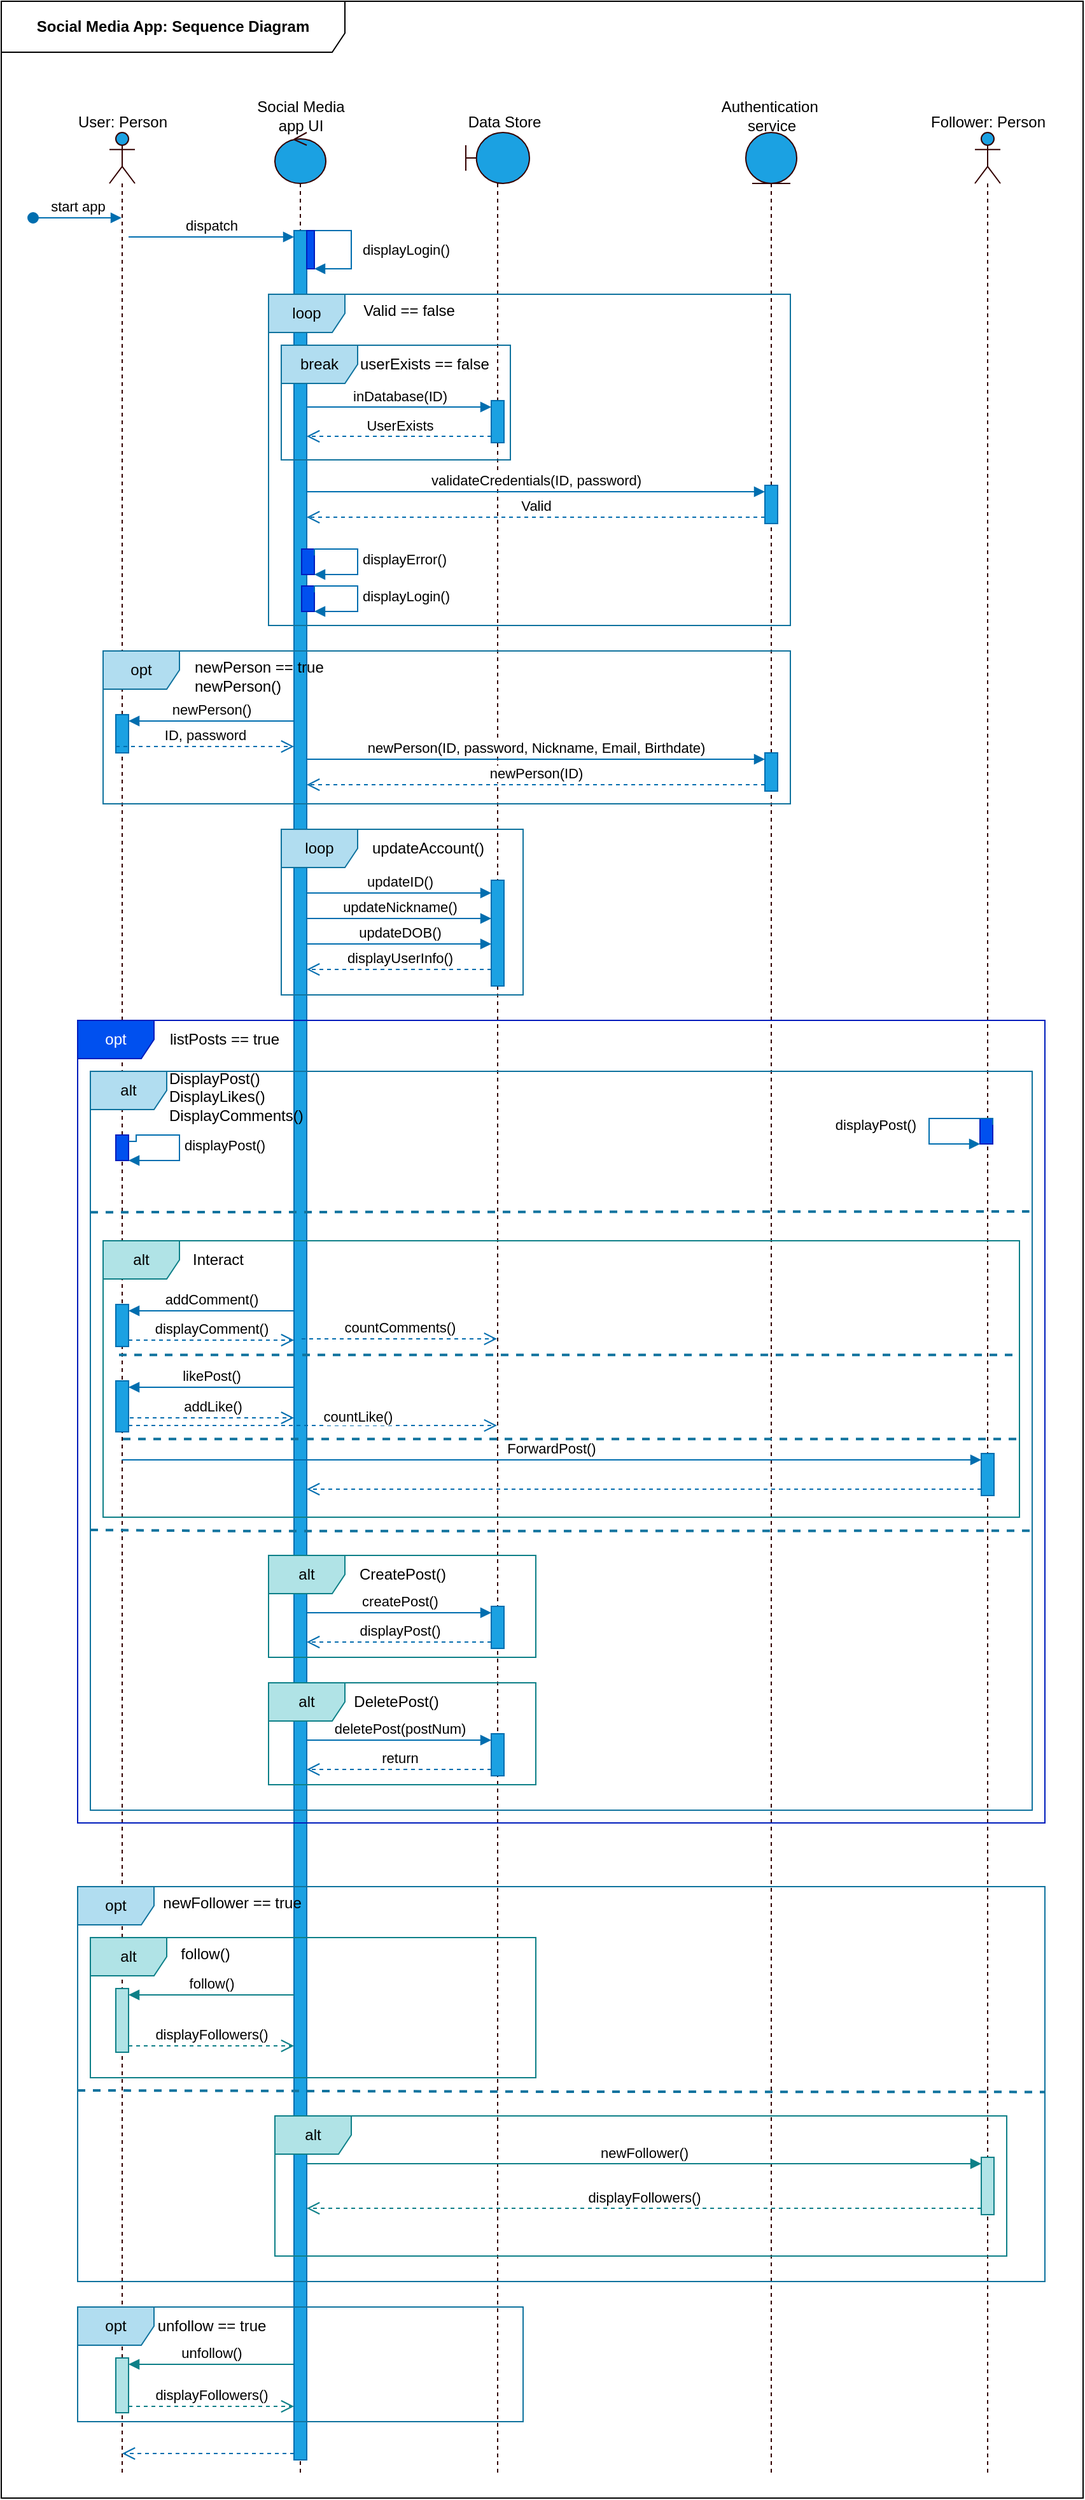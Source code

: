 <mxfile version="22.0.8" type="device">
  <diagram name="Page-1" id="2YBvvXClWsGukQMizWep">
    <mxGraphModel dx="1016" dy="917" grid="1" gridSize="10" guides="1" tooltips="1" connect="1" arrows="1" fold="1" page="1" pageScale="1" pageWidth="850" pageHeight="1100" math="0" shadow="0">
      <root>
        <mxCell id="0" />
        <mxCell id="1" parent="0" />
        <mxCell id="7IyZIbPasojY72DpYX19-1" value="" style="shape=umlLifeline;perimeter=lifelinePerimeter;whiteSpace=wrap;html=1;container=1;dropTarget=0;collapsible=0;recursiveResize=0;outlineConnect=0;portConstraint=eastwest;newEdgeStyle={&quot;curved&quot;:0,&quot;rounded&quot;:0};participant=umlActor;fillColor=#1ba1e2;fontColor=#ffffff;strokeColor=#330000;" vertex="1" parent="1">
          <mxGeometry x="85" y="103" width="20" height="1837" as="geometry" />
        </mxCell>
        <mxCell id="7IyZIbPasojY72DpYX19-71" value="" style="html=1;points=[[0,0,0,0,5],[0,1,0,0,-5],[1,0,0,0,5],[1,1,0,0,-5]];perimeter=orthogonalPerimeter;outlineConnect=0;targetShapes=umlLifeline;portConstraint=eastwest;newEdgeStyle={&quot;curved&quot;:0,&quot;rounded&quot;:0};fillColor=#1ba1e2;fontColor=#ffffff;strokeColor=#006EAF;" vertex="1" parent="7IyZIbPasojY72DpYX19-1">
          <mxGeometry x="5" y="920" width="10" height="33" as="geometry" />
        </mxCell>
        <mxCell id="7IyZIbPasojY72DpYX19-129" value="" style="html=1;points=[[0,0,0,0,5],[0,1,0,0,-5],[1,0,0,0,5],[1,1,0,0,-5]];perimeter=orthogonalPerimeter;outlineConnect=0;targetShapes=umlLifeline;portConstraint=eastwest;newEdgeStyle={&quot;curved&quot;:0,&quot;rounded&quot;:0};fillColor=#b0e3e6;strokeColor=#0e8088;" vertex="1" parent="7IyZIbPasojY72DpYX19-1">
          <mxGeometry x="5" y="1457" width="10" height="50" as="geometry" />
        </mxCell>
        <mxCell id="7IyZIbPasojY72DpYX19-138" value="" style="html=1;points=[[0,0,0,0,5],[0,1,0,0,-5],[1,0,0,0,5],[1,1,0,0,-5]];perimeter=orthogonalPerimeter;outlineConnect=0;targetShapes=umlLifeline;portConstraint=eastwest;newEdgeStyle={&quot;curved&quot;:0,&quot;rounded&quot;:0};fillColor=#b0e3e6;strokeColor=#0e8088;" vertex="1" parent="7IyZIbPasojY72DpYX19-1">
          <mxGeometry x="5" y="1747" width="10" height="43" as="geometry" />
        </mxCell>
        <mxCell id="7IyZIbPasojY72DpYX19-140" value="unfollow()" style="html=1;verticalAlign=bottom;endArrow=block;curved=0;rounded=0;entryX=1;entryY=0;entryDx=0;entryDy=5;fillColor=#b0e3e6;strokeColor=#0e8088;" edge="1" parent="7IyZIbPasojY72DpYX19-1" target="7IyZIbPasojY72DpYX19-138">
          <mxGeometry relative="1" as="geometry">
            <mxPoint x="145" y="1752" as="sourcePoint" />
          </mxGeometry>
        </mxCell>
        <mxCell id="7IyZIbPasojY72DpYX19-2" value="" style="shape=umlLifeline;perimeter=lifelinePerimeter;whiteSpace=wrap;html=1;container=1;dropTarget=0;collapsible=0;recursiveResize=0;outlineConnect=0;portConstraint=eastwest;newEdgeStyle={&quot;curved&quot;:0,&quot;rounded&quot;:0};participant=umlActor;fillColor=#1ba1e2;fontColor=#ffffff;strokeColor=#330000;" vertex="1" parent="1">
          <mxGeometry x="765" y="103" width="20" height="1837" as="geometry" />
        </mxCell>
        <mxCell id="7IyZIbPasojY72DpYX19-105" value="" style="html=1;points=[[0,0,0,0,5],[0,1,0,0,-5],[1,0,0,0,5],[1,1,0,0,-5]];perimeter=orthogonalPerimeter;outlineConnect=0;targetShapes=umlLifeline;portConstraint=eastwest;newEdgeStyle={&quot;curved&quot;:0,&quot;rounded&quot;:0};fillColor=#1ba1e2;strokeColor=#006EAF;fontColor=#ffffff;" vertex="1" parent="7IyZIbPasojY72DpYX19-2">
          <mxGeometry x="5" y="1037" width="10" height="33" as="geometry" />
        </mxCell>
        <mxCell id="7IyZIbPasojY72DpYX19-133" value="" style="html=1;points=[[0,0,0,0,5],[0,1,0,0,-5],[1,0,0,0,5],[1,1,0,0,-5]];perimeter=orthogonalPerimeter;outlineConnect=0;targetShapes=umlLifeline;portConstraint=eastwest;newEdgeStyle={&quot;curved&quot;:0,&quot;rounded&quot;:0};fillColor=#b0e3e6;strokeColor=#0e8088;" vertex="1" parent="7IyZIbPasojY72DpYX19-2">
          <mxGeometry x="5" y="1589.5" width="10" height="45" as="geometry" />
        </mxCell>
        <mxCell id="7IyZIbPasojY72DpYX19-3" value="" style="shape=umlLifeline;perimeter=lifelinePerimeter;whiteSpace=wrap;html=1;container=1;dropTarget=0;collapsible=0;recursiveResize=0;outlineConnect=0;portConstraint=eastwest;newEdgeStyle={&quot;curved&quot;:0,&quot;rounded&quot;:0};participant=umlBoundary;fillColor=#1ba1e2;fontColor=#ffffff;strokeColor=#330000;" vertex="1" parent="1">
          <mxGeometry x="365" y="103" width="50" height="1837" as="geometry" />
        </mxCell>
        <mxCell id="7IyZIbPasojY72DpYX19-34" value="" style="html=1;points=[[0,0,0,0,5],[0,1,0,0,-5],[1,0,0,0,5],[1,1,0,0,-5]];perimeter=orthogonalPerimeter;outlineConnect=0;targetShapes=umlLifeline;portConstraint=eastwest;newEdgeStyle={&quot;curved&quot;:0,&quot;rounded&quot;:0};fillColor=#1ba1e2;fontColor=#ffffff;strokeColor=#006EAF;" vertex="1" parent="7IyZIbPasojY72DpYX19-3">
          <mxGeometry x="20" y="210.5" width="10" height="33" as="geometry" />
        </mxCell>
        <mxCell id="7IyZIbPasojY72DpYX19-52" value="" style="html=1;points=[[0,0,0,0,5],[0,1,0,0,-5],[1,0,0,0,5],[1,1,0,0,-5]];perimeter=orthogonalPerimeter;outlineConnect=0;targetShapes=umlLifeline;portConstraint=eastwest;newEdgeStyle={&quot;curved&quot;:0,&quot;rounded&quot;:0};fillColor=#1ba1e2;fontColor=#ffffff;strokeColor=#006EAF;" vertex="1" parent="7IyZIbPasojY72DpYX19-3">
          <mxGeometry x="20" y="587" width="10" height="83" as="geometry" />
        </mxCell>
        <mxCell id="7IyZIbPasojY72DpYX19-59" value="updateDOB()" style="html=1;verticalAlign=bottom;endArrow=block;curved=0;rounded=0;entryX=0;entryY=0;entryDx=0;entryDy=5;fillColor=#1ba1e2;strokeColor=#006EAF;" edge="1" parent="7IyZIbPasojY72DpYX19-3">
          <mxGeometry relative="1" as="geometry">
            <mxPoint x="-125" y="637" as="sourcePoint" />
            <mxPoint x="20" y="637.0" as="targetPoint" />
            <Array as="points">
              <mxPoint x="-45" y="637" />
            </Array>
          </mxGeometry>
        </mxCell>
        <mxCell id="7IyZIbPasojY72DpYX19-114" value="" style="html=1;points=[[0,0,0,0,5],[0,1,0,0,-5],[1,0,0,0,5],[1,1,0,0,-5]];perimeter=orthogonalPerimeter;outlineConnect=0;targetShapes=umlLifeline;portConstraint=eastwest;newEdgeStyle={&quot;curved&quot;:0,&quot;rounded&quot;:0};fillColor=#1ba1e2;fontColor=#ffffff;strokeColor=#006EAF;" vertex="1" parent="7IyZIbPasojY72DpYX19-3">
          <mxGeometry x="20" y="1157" width="10" height="33" as="geometry" />
        </mxCell>
        <mxCell id="7IyZIbPasojY72DpYX19-120" value="" style="html=1;points=[[0,0,0,0,5],[0,1,0,0,-5],[1,0,0,0,5],[1,1,0,0,-5]];perimeter=orthogonalPerimeter;outlineConnect=0;targetShapes=umlLifeline;portConstraint=eastwest;newEdgeStyle={&quot;curved&quot;:0,&quot;rounded&quot;:0};fillColor=#1ba1e2;fontColor=#ffffff;strokeColor=#006EAF;" vertex="1" parent="7IyZIbPasojY72DpYX19-3">
          <mxGeometry x="20" y="1257" width="10" height="33" as="geometry" />
        </mxCell>
        <mxCell id="7IyZIbPasojY72DpYX19-4" value="" style="shape=umlLifeline;perimeter=lifelinePerimeter;whiteSpace=wrap;html=1;container=1;dropTarget=0;collapsible=0;recursiveResize=0;outlineConnect=0;portConstraint=eastwest;newEdgeStyle={&quot;curved&quot;:0,&quot;rounded&quot;:0};participant=umlEntity;fillColor=#1ba1e2;fontColor=#ffffff;strokeColor=#330000;" vertex="1" parent="1">
          <mxGeometry x="585" y="103" width="40" height="1837" as="geometry" />
        </mxCell>
        <mxCell id="7IyZIbPasojY72DpYX19-5" value="" style="shape=umlLifeline;perimeter=lifelinePerimeter;whiteSpace=wrap;html=1;container=1;dropTarget=0;collapsible=0;recursiveResize=0;outlineConnect=0;portConstraint=eastwest;newEdgeStyle={&quot;curved&quot;:0,&quot;rounded&quot;:0};participant=umlControl;fillColor=#1ba1e2;fontColor=#ffffff;strokeColor=#330000;" vertex="1" parent="1">
          <mxGeometry x="215" y="103" width="40" height="1837" as="geometry" />
        </mxCell>
        <mxCell id="7IyZIbPasojY72DpYX19-6" value="User: Person" style="text;html=1;align=center;verticalAlign=middle;resizable=0;points=[];autosize=1;strokeColor=none;fillColor=none;" vertex="1" parent="1">
          <mxGeometry x="50" y="80" width="90" height="30" as="geometry" />
        </mxCell>
        <mxCell id="7IyZIbPasojY72DpYX19-7" value="Follower: Person" style="text;html=1;align=center;verticalAlign=middle;resizable=0;points=[];autosize=1;strokeColor=none;fillColor=none;" vertex="1" parent="1">
          <mxGeometry x="720" y="80" width="110" height="30" as="geometry" />
        </mxCell>
        <mxCell id="7IyZIbPasojY72DpYX19-8" value="Social Media &lt;br&gt;app UI" style="text;html=1;align=center;verticalAlign=middle;resizable=0;points=[];autosize=1;strokeColor=none;fillColor=none;" vertex="1" parent="1">
          <mxGeometry x="190" y="70" width="90" height="40" as="geometry" />
        </mxCell>
        <mxCell id="7IyZIbPasojY72DpYX19-14" value="" style="html=1;points=[[0,0,0,0,5],[0,1,0,0,-5],[1,0,0,0,5],[1,1,0,0,-5]];perimeter=orthogonalPerimeter;outlineConnect=0;targetShapes=umlLifeline;portConstraint=eastwest;newEdgeStyle={&quot;curved&quot;:0,&quot;rounded&quot;:0};fillColor=#1ba1e2;fontColor=#ffffff;strokeColor=#006EAF;" vertex="1" parent="1">
          <mxGeometry x="230" y="180" width="10" height="1750" as="geometry" />
        </mxCell>
        <mxCell id="7IyZIbPasojY72DpYX19-9" value="Data Store" style="text;html=1;align=center;verticalAlign=middle;resizable=0;points=[];autosize=1;strokeColor=none;fillColor=none;" vertex="1" parent="1">
          <mxGeometry x="355" y="80" width="80" height="30" as="geometry" />
        </mxCell>
        <mxCell id="7IyZIbPasojY72DpYX19-10" value="Authentication&amp;nbsp;&lt;br&gt;service" style="text;html=1;align=center;verticalAlign=middle;resizable=0;points=[];autosize=1;strokeColor=none;fillColor=none;" vertex="1" parent="1">
          <mxGeometry x="555" y="70" width="100" height="40" as="geometry" />
        </mxCell>
        <mxCell id="7IyZIbPasojY72DpYX19-11" value="&lt;b&gt;Social Media App: Sequence Diagram&lt;/b&gt;" style="shape=umlFrame;whiteSpace=wrap;html=1;pointerEvents=0;width=270;height=40;" vertex="1" parent="1">
          <mxGeometry width="850" height="1960" as="geometry" />
        </mxCell>
        <mxCell id="7IyZIbPasojY72DpYX19-12" value="start app" style="html=1;verticalAlign=bottom;startArrow=oval;startFill=1;endArrow=block;startSize=8;curved=0;rounded=0;fillColor=#1ba1e2;strokeColor=#006EAF;" edge="1" parent="1" target="7IyZIbPasojY72DpYX19-1">
          <mxGeometry width="60" relative="1" as="geometry">
            <mxPoint x="25" y="170" as="sourcePoint" />
            <mxPoint x="85" y="170" as="targetPoint" />
          </mxGeometry>
        </mxCell>
        <mxCell id="7IyZIbPasojY72DpYX19-15" value="dispatch" style="html=1;verticalAlign=bottom;startArrow=none;endArrow=block;startSize=8;curved=0;rounded=0;fillColor=#1ba1e2;strokeColor=#006EAF;startFill=0;" edge="1" target="7IyZIbPasojY72DpYX19-14" parent="1">
          <mxGeometry relative="1" as="geometry">
            <mxPoint x="100" y="185" as="sourcePoint" />
          </mxGeometry>
        </mxCell>
        <mxCell id="7IyZIbPasojY72DpYX19-17" value="loop" style="shape=umlFrame;whiteSpace=wrap;html=1;pointerEvents=0;fillColor=#b1ddf0;strokeColor=#10739e;" vertex="1" parent="1">
          <mxGeometry x="210" y="230" width="410" height="260" as="geometry" />
        </mxCell>
        <mxCell id="7IyZIbPasojY72DpYX19-19" value="displayLogin()" style="html=1;align=left;spacingLeft=2;endArrow=block;rounded=0;edgeStyle=orthogonalEdgeStyle;curved=0;rounded=0;startArrow=none;startFill=0;fillColor=#1ba1e2;strokeColor=#006EAF;" edge="1" target="7IyZIbPasojY72DpYX19-18" parent="1" source="7IyZIbPasojY72DpYX19-18">
          <mxGeometry y="5" relative="1" as="geometry">
            <mxPoint x="245" y="140" as="sourcePoint" />
            <Array as="points">
              <mxPoint x="275" y="180" />
              <mxPoint x="275" y="210" />
            </Array>
            <mxPoint as="offset" />
          </mxGeometry>
        </mxCell>
        <mxCell id="7IyZIbPasojY72DpYX19-21" value="Valid == false" style="text;html=1;align=center;verticalAlign=middle;resizable=0;points=[];autosize=1;strokeColor=none;fillColor=none;" vertex="1" parent="1">
          <mxGeometry x="270" y="228" width="100" height="30" as="geometry" />
        </mxCell>
        <mxCell id="7IyZIbPasojY72DpYX19-22" value="opt" style="shape=umlFrame;whiteSpace=wrap;html=1;pointerEvents=0;fillColor=#b1ddf0;strokeColor=#10739e;" vertex="1" parent="1">
          <mxGeometry x="80" y="510" width="540" height="120" as="geometry" />
        </mxCell>
        <mxCell id="7IyZIbPasojY72DpYX19-23" value="newPerson == true&lt;br&gt;newPerson()" style="text;html=1;align=left;verticalAlign=middle;resizable=0;points=[];autosize=1;strokeColor=none;fillColor=none;" vertex="1" parent="1">
          <mxGeometry x="150" y="510" width="120" height="40" as="geometry" />
        </mxCell>
        <mxCell id="7IyZIbPasojY72DpYX19-24" value="" style="html=1;points=[[0,0,0,0,5],[0,1,0,0,-5],[1,0,0,0,5],[1,1,0,0,-5]];perimeter=orthogonalPerimeter;outlineConnect=0;targetShapes=umlLifeline;portConstraint=eastwest;newEdgeStyle={&quot;curved&quot;:0,&quot;rounded&quot;:0};fillColor=#1ba1e2;fontColor=#ffffff;strokeColor=#006EAF;" vertex="1" parent="1">
          <mxGeometry x="90" y="560" width="10" height="30" as="geometry" />
        </mxCell>
        <mxCell id="7IyZIbPasojY72DpYX19-25" value="newPerson()" style="html=1;verticalAlign=bottom;endArrow=block;curved=0;rounded=0;entryX=1;entryY=0;entryDx=0;entryDy=5;entryPerimeter=0;fillColor=#1ba1e2;strokeColor=#006EAF;" edge="1" target="7IyZIbPasojY72DpYX19-24" parent="1" source="7IyZIbPasojY72DpYX19-14">
          <mxGeometry relative="1" as="geometry">
            <mxPoint x="200" y="585" as="sourcePoint" />
          </mxGeometry>
        </mxCell>
        <mxCell id="7IyZIbPasojY72DpYX19-26" value="ID, password" style="html=1;verticalAlign=bottom;endArrow=open;dashed=1;endSize=8;curved=0;rounded=0;exitX=0;exitY=1;exitDx=0;exitDy=-5;fillColor=#1ba1e2;strokeColor=#006EAF;" edge="1" source="7IyZIbPasojY72DpYX19-24" parent="1" target="7IyZIbPasojY72DpYX19-14">
          <mxGeometry relative="1" as="geometry">
            <mxPoint x="200" y="655" as="targetPoint" />
          </mxGeometry>
        </mxCell>
        <mxCell id="7IyZIbPasojY72DpYX19-18" value="" style="html=1;points=[[0,0,0,0,5],[0,1,0,0,-5],[1,0,0,0,5],[1,1,0,0,-5]];perimeter=orthogonalPerimeter;outlineConnect=0;targetShapes=umlLifeline;portConstraint=eastwest;newEdgeStyle={&quot;curved&quot;:0,&quot;rounded&quot;:0};fillColor=#0050ef;fontColor=#ffffff;strokeColor=#001DBC;" vertex="1" parent="1">
          <mxGeometry x="240" y="180" width="6" height="30" as="geometry" />
        </mxCell>
        <mxCell id="7IyZIbPasojY72DpYX19-29" value="" style="html=1;points=[[0,0,0,0,5],[0,1,0,0,-5],[1,0,0,0,5],[1,1,0,0,-5]];perimeter=orthogonalPerimeter;outlineConnect=0;targetShapes=umlLifeline;portConstraint=eastwest;newEdgeStyle={&quot;curved&quot;:0,&quot;rounded&quot;:0};fillColor=#1ba1e2;fontColor=#ffffff;strokeColor=#006EAF;" vertex="1" parent="1">
          <mxGeometry x="600" y="590" width="10" height="30" as="geometry" />
        </mxCell>
        <mxCell id="7IyZIbPasojY72DpYX19-30" value="newPerson(ID, password, Nickname, Email, Birthdate)" style="html=1;verticalAlign=bottom;endArrow=block;curved=0;rounded=0;entryX=0;entryY=0;entryDx=0;entryDy=5;fillColor=#1ba1e2;strokeColor=#006EAF;" edge="1" target="7IyZIbPasojY72DpYX19-29" parent="1" source="7IyZIbPasojY72DpYX19-14">
          <mxGeometry relative="1" as="geometry">
            <mxPoint x="365" y="585" as="sourcePoint" />
            <mxPoint as="offset" />
          </mxGeometry>
        </mxCell>
        <mxCell id="7IyZIbPasojY72DpYX19-31" value="newPerson(ID)" style="html=1;verticalAlign=bottom;endArrow=open;dashed=1;endSize=8;curved=0;rounded=0;exitX=0;exitY=1;exitDx=0;exitDy=-5;fillColor=#1ba1e2;strokeColor=#006EAF;" edge="1" source="7IyZIbPasojY72DpYX19-29" parent="1" target="7IyZIbPasojY72DpYX19-14">
          <mxGeometry relative="1" as="geometry">
            <mxPoint x="365" y="655" as="targetPoint" />
          </mxGeometry>
        </mxCell>
        <mxCell id="7IyZIbPasojY72DpYX19-32" value="break" style="shape=umlFrame;whiteSpace=wrap;html=1;pointerEvents=0;fillColor=#b1ddf0;strokeColor=#10739e;" vertex="1" parent="1">
          <mxGeometry x="220" y="270" width="180" height="90" as="geometry" />
        </mxCell>
        <mxCell id="7IyZIbPasojY72DpYX19-33" value="userExists == false" style="text;html=1;align=left;verticalAlign=middle;resizable=0;points=[];autosize=1;strokeColor=none;fillColor=none;" vertex="1" parent="1">
          <mxGeometry x="280" y="270" width="120" height="30" as="geometry" />
        </mxCell>
        <mxCell id="7IyZIbPasojY72DpYX19-35" value="inDatabase(ID)" style="html=1;verticalAlign=bottom;endArrow=block;curved=0;rounded=0;entryX=0;entryY=0;entryDx=0;entryDy=5;fillColor=#1ba1e2;strokeColor=#006EAF;" edge="1" target="7IyZIbPasojY72DpYX19-34" parent="1" source="7IyZIbPasojY72DpYX19-14">
          <mxGeometry relative="1" as="geometry">
            <mxPoint x="260" y="335" as="sourcePoint" />
          </mxGeometry>
        </mxCell>
        <mxCell id="7IyZIbPasojY72DpYX19-36" value="UserExists" style="html=1;verticalAlign=bottom;endArrow=open;dashed=1;endSize=8;curved=0;rounded=0;exitX=0;exitY=1;exitDx=0;exitDy=-5;fillColor=#1ba1e2;strokeColor=#006EAF;" edge="1" source="7IyZIbPasojY72DpYX19-34" parent="1" target="7IyZIbPasojY72DpYX19-14">
          <mxGeometry relative="1" as="geometry">
            <mxPoint x="260" y="405" as="targetPoint" />
          </mxGeometry>
        </mxCell>
        <mxCell id="7IyZIbPasojY72DpYX19-37" value="" style="html=1;points=[[0,0,0,0,5],[0,1,0,0,-5],[1,0,0,0,5],[1,1,0,0,-5]];perimeter=orthogonalPerimeter;outlineConnect=0;targetShapes=umlLifeline;portConstraint=eastwest;newEdgeStyle={&quot;curved&quot;:0,&quot;rounded&quot;:0};fillColor=#1ba1e2;fontColor=#ffffff;strokeColor=#006EAF;" vertex="1" parent="1">
          <mxGeometry x="600" y="380" width="10" height="30" as="geometry" />
        </mxCell>
        <mxCell id="7IyZIbPasojY72DpYX19-38" value="validateCredentials(ID, password)" style="html=1;verticalAlign=bottom;endArrow=block;curved=0;rounded=0;entryX=0;entryY=0;entryDx=0;entryDy=5;fillColor=#1ba1e2;strokeColor=#006EAF;" edge="1" target="7IyZIbPasojY72DpYX19-37" parent="1" source="7IyZIbPasojY72DpYX19-14">
          <mxGeometry relative="1" as="geometry">
            <mxPoint x="530" y="355" as="sourcePoint" />
          </mxGeometry>
        </mxCell>
        <mxCell id="7IyZIbPasojY72DpYX19-39" value="Valid" style="html=1;verticalAlign=bottom;endArrow=open;dashed=1;endSize=8;curved=0;rounded=0;exitX=0;exitY=1;exitDx=0;exitDy=-5;fillColor=#1ba1e2;strokeColor=#006EAF;" edge="1" source="7IyZIbPasojY72DpYX19-37" parent="1" target="7IyZIbPasojY72DpYX19-14">
          <mxGeometry relative="1" as="geometry">
            <mxPoint x="530" y="425" as="targetPoint" />
          </mxGeometry>
        </mxCell>
        <mxCell id="7IyZIbPasojY72DpYX19-46" value="" style="html=1;points=[[0,0,0,0,5],[0,1,0,0,-5],[1,0,0,0,5],[1,1,0,0,-5]];perimeter=orthogonalPerimeter;outlineConnect=0;targetShapes=umlLifeline;portConstraint=eastwest;newEdgeStyle={&quot;curved&quot;:0,&quot;rounded&quot;:0};fillColor=#0050ef;fontColor=#ffffff;strokeColor=#001DBC;" vertex="1" parent="1">
          <mxGeometry x="236" y="430" width="10" height="20" as="geometry" />
        </mxCell>
        <mxCell id="7IyZIbPasojY72DpYX19-47" value="displayError()" style="html=1;align=left;spacingLeft=2;endArrow=block;rounded=0;edgeStyle=orthogonalEdgeStyle;curved=0;rounded=0;exitX=1;exitY=0;exitDx=0;exitDy=5;exitPerimeter=0;fillColor=#1ba1e2;strokeColor=#006EAF;" edge="1" target="7IyZIbPasojY72DpYX19-46" parent="1" source="7IyZIbPasojY72DpYX19-46">
          <mxGeometry relative="1" as="geometry">
            <mxPoint x="290" y="440" as="sourcePoint" />
            <Array as="points">
              <mxPoint x="246" y="430" />
              <mxPoint x="280" y="430" />
              <mxPoint x="280" y="450" />
            </Array>
          </mxGeometry>
        </mxCell>
        <mxCell id="7IyZIbPasojY72DpYX19-48" value="" style="html=1;points=[[0,0,0,0,5],[0,1,0,0,-5],[1,0,0,0,5],[1,1,0,0,-5]];perimeter=orthogonalPerimeter;outlineConnect=0;targetShapes=umlLifeline;portConstraint=eastwest;newEdgeStyle={&quot;curved&quot;:0,&quot;rounded&quot;:0};fillColor=#0050ef;fontColor=#ffffff;strokeColor=#001DBC;" vertex="1" parent="1">
          <mxGeometry x="236" y="459" width="10" height="20" as="geometry" />
        </mxCell>
        <mxCell id="7IyZIbPasojY72DpYX19-49" value="displayLogin()" style="html=1;align=left;spacingLeft=2;endArrow=block;rounded=0;edgeStyle=orthogonalEdgeStyle;curved=0;rounded=0;exitX=1;exitY=0;exitDx=0;exitDy=5;exitPerimeter=0;fillColor=#1ba1e2;strokeColor=#006EAF;" edge="1" parent="1" source="7IyZIbPasojY72DpYX19-48" target="7IyZIbPasojY72DpYX19-48">
          <mxGeometry relative="1" as="geometry">
            <mxPoint x="290" y="469" as="sourcePoint" />
            <Array as="points">
              <mxPoint x="246" y="459" />
              <mxPoint x="280" y="459" />
              <mxPoint x="280" y="479" />
            </Array>
          </mxGeometry>
        </mxCell>
        <mxCell id="7IyZIbPasojY72DpYX19-50" value="loop" style="shape=umlFrame;whiteSpace=wrap;html=1;pointerEvents=0;fillColor=#b1ddf0;strokeColor=#10739e;" vertex="1" parent="1">
          <mxGeometry x="220" y="650" width="190" height="130" as="geometry" />
        </mxCell>
        <mxCell id="7IyZIbPasojY72DpYX19-51" value="updateAccount()" style="text;html=1;align=center;verticalAlign=middle;resizable=0;points=[];autosize=1;strokeColor=none;fillColor=none;" vertex="1" parent="1">
          <mxGeometry x="280" y="650" width="110" height="30" as="geometry" />
        </mxCell>
        <mxCell id="7IyZIbPasojY72DpYX19-53" value="updateID()" style="html=1;verticalAlign=bottom;endArrow=block;curved=0;rounded=0;fillColor=#1ba1e2;strokeColor=#006EAF;" edge="1" target="7IyZIbPasojY72DpYX19-52" parent="1" source="7IyZIbPasojY72DpYX19-14">
          <mxGeometry relative="1" as="geometry">
            <mxPoint x="315" y="695" as="sourcePoint" />
            <mxPoint x="390" y="700" as="targetPoint" />
            <Array as="points">
              <mxPoint x="310" y="700" />
            </Array>
          </mxGeometry>
        </mxCell>
        <mxCell id="7IyZIbPasojY72DpYX19-56" value="updateNickname()" style="html=1;verticalAlign=bottom;endArrow=block;curved=0;rounded=0;fillColor=#1ba1e2;strokeColor=#006EAF;" edge="1" parent="1" target="7IyZIbPasojY72DpYX19-52">
          <mxGeometry relative="1" as="geometry">
            <mxPoint x="240" y="720" as="sourcePoint" />
            <mxPoint x="390" y="720.062" as="targetPoint" />
          </mxGeometry>
        </mxCell>
        <mxCell id="7IyZIbPasojY72DpYX19-60" value="displayUserInfo()" style="html=1;verticalAlign=bottom;endArrow=open;dashed=1;endSize=8;curved=0;rounded=0;fillColor=#1ba1e2;strokeColor=#006EAF;" edge="1" parent="1">
          <mxGeometry relative="1" as="geometry">
            <mxPoint x="240" y="760" as="targetPoint" />
            <mxPoint x="385" y="760" as="sourcePoint" />
          </mxGeometry>
        </mxCell>
        <mxCell id="7IyZIbPasojY72DpYX19-62" value="" style="html=1;verticalAlign=bottom;endArrow=open;dashed=1;endSize=8;curved=0;rounded=0;fillColor=#1ba1e2;strokeColor=#006EAF;exitX=0;exitY=1;exitDx=0;exitDy=-5;exitPerimeter=0;" edge="1" parent="1" source="7IyZIbPasojY72DpYX19-14" target="7IyZIbPasojY72DpYX19-1">
          <mxGeometry relative="1" as="geometry">
            <mxPoint x="210" y="1570" as="sourcePoint" />
            <mxPoint x="130" y="1570" as="targetPoint" />
          </mxGeometry>
        </mxCell>
        <mxCell id="7IyZIbPasojY72DpYX19-63" value="opt" style="shape=umlFrame;whiteSpace=wrap;html=1;pointerEvents=0;fillColor=#0050ef;strokeColor=#001DBC;fontColor=#ffffff;" vertex="1" parent="1">
          <mxGeometry x="60" y="800" width="760" height="630" as="geometry" />
        </mxCell>
        <mxCell id="7IyZIbPasojY72DpYX19-64" value="listPosts == true" style="text;html=1;align=center;verticalAlign=middle;resizable=0;points=[];autosize=1;strokeColor=none;fillColor=none;" vertex="1" parent="1">
          <mxGeometry x="120" y="800" width="110" height="30" as="geometry" />
        </mxCell>
        <mxCell id="7IyZIbPasojY72DpYX19-65" value="alt" style="shape=umlFrame;whiteSpace=wrap;html=1;pointerEvents=0;fillColor=#b1ddf0;strokeColor=#10739e;" vertex="1" parent="1">
          <mxGeometry x="70" y="840" width="740" height="580" as="geometry" />
        </mxCell>
        <mxCell id="7IyZIbPasojY72DpYX19-66" value="DisplayPost()&lt;br&gt;DisplayLikes()&lt;br&gt;DisplayComments()" style="text;html=1;align=left;verticalAlign=middle;resizable=0;points=[];autosize=1;strokeColor=none;fillColor=none;" vertex="1" parent="1">
          <mxGeometry x="130" y="830" width="130" height="60" as="geometry" />
        </mxCell>
        <mxCell id="7IyZIbPasojY72DpYX19-70" value="alt" style="shape=umlFrame;whiteSpace=wrap;html=1;pointerEvents=0;fillColor=#b0e3e6;strokeColor=#0e8088;" vertex="1" parent="1">
          <mxGeometry x="80" y="973" width="720" height="217" as="geometry" />
        </mxCell>
        <mxCell id="7IyZIbPasojY72DpYX19-72" value="addComment()" style="html=1;verticalAlign=bottom;endArrow=block;curved=0;rounded=0;entryX=1;entryY=0;entryDx=0;entryDy=5;fillColor=#1ba1e2;strokeColor=#006EAF;" edge="1" target="7IyZIbPasojY72DpYX19-71" parent="1">
          <mxGeometry relative="1" as="geometry">
            <mxPoint x="230" y="1028" as="sourcePoint" />
          </mxGeometry>
        </mxCell>
        <mxCell id="7IyZIbPasojY72DpYX19-73" value="displayComment()" style="html=1;verticalAlign=bottom;endArrow=open;dashed=1;endSize=8;curved=0;rounded=0;exitX=1;exitY=1;exitDx=0;exitDy=-5;fillColor=#1ba1e2;strokeColor=#006EAF;" edge="1" source="7IyZIbPasojY72DpYX19-71" parent="1">
          <mxGeometry relative="1" as="geometry">
            <mxPoint x="230" y="1051" as="targetPoint" />
          </mxGeometry>
        </mxCell>
        <mxCell id="7IyZIbPasojY72DpYX19-74" value="Interact" style="text;html=1;align=center;verticalAlign=middle;resizable=0;points=[];autosize=1;strokeColor=none;fillColor=none;" vertex="1" parent="1">
          <mxGeometry x="140" y="973" width="60" height="30" as="geometry" />
        </mxCell>
        <mxCell id="7IyZIbPasojY72DpYX19-75" value="" style="endArrow=none;dashed=1;html=1;rounded=0;entryX=1.003;entryY=0.461;entryDx=0;entryDy=0;entryPerimeter=0;fillColor=#b1ddf0;strokeColor=#10739e;strokeWidth=2;" edge="1" parent="1">
          <mxGeometry width="50" height="50" relative="1" as="geometry">
            <mxPoint x="92.507" y="1062.58" as="sourcePoint" />
            <mxPoint x="800.0" y="1062.58" as="targetPoint" />
          </mxGeometry>
        </mxCell>
        <mxCell id="7IyZIbPasojY72DpYX19-79" value="" style="html=1;points=[[0,0,0,0,5],[0,1,0,0,-5],[1,0,0,0,5],[1,1,0,0,-5]];perimeter=orthogonalPerimeter;outlineConnect=0;targetShapes=umlLifeline;portConstraint=eastwest;newEdgeStyle={&quot;curved&quot;:0,&quot;rounded&quot;:0};fillColor=#1ba1e2;fontColor=#ffffff;strokeColor=#006EAF;" vertex="1" parent="1">
          <mxGeometry x="90" y="1083" width="10" height="40" as="geometry" />
        </mxCell>
        <mxCell id="7IyZIbPasojY72DpYX19-80" value="likePost()" style="html=1;verticalAlign=bottom;endArrow=block;curved=0;rounded=0;entryX=1;entryY=0;entryDx=0;entryDy=5;fillColor=#1ba1e2;strokeColor=#006EAF;" edge="1" target="7IyZIbPasojY72DpYX19-79" parent="1">
          <mxGeometry relative="1" as="geometry">
            <mxPoint x="230" y="1088" as="sourcePoint" />
          </mxGeometry>
        </mxCell>
        <mxCell id="7IyZIbPasojY72DpYX19-81" value="countLike()" style="html=1;verticalAlign=bottom;endArrow=open;dashed=1;endSize=8;curved=0;rounded=0;exitX=1;exitY=1;exitDx=0;exitDy=-5;fillColor=#1ba1e2;strokeColor=#006EAF;" edge="1" source="7IyZIbPasojY72DpYX19-79" parent="1" target="7IyZIbPasojY72DpYX19-3">
          <mxGeometry x="0.243" y="-2" relative="1" as="geometry">
            <mxPoint x="230" y="1118" as="targetPoint" />
            <mxPoint as="offset" />
          </mxGeometry>
        </mxCell>
        <mxCell id="7IyZIbPasojY72DpYX19-82" value="alt" style="shape=umlFrame;whiteSpace=wrap;html=1;pointerEvents=0;fillColor=#b0e3e6;strokeColor=#0e8088;" vertex="1" parent="1">
          <mxGeometry x="210" y="1220" width="210" height="80" as="geometry" />
        </mxCell>
        <mxCell id="7IyZIbPasojY72DpYX19-83" value="" style="endArrow=none;dashed=1;html=1;rounded=0;fillColor=#b1ddf0;strokeColor=#10739e;exitX=0;exitY=0.563;exitDx=0;exitDy=0;exitPerimeter=0;entryX=1.002;entryY=0.564;entryDx=0;entryDy=0;entryPerimeter=0;strokeWidth=2;" edge="1" parent="1">
          <mxGeometry width="50" height="50" relative="1" as="geometry">
            <mxPoint x="70" y="1200" as="sourcePoint" />
            <mxPoint x="811.48" y="1200.59" as="targetPoint" />
            <Array as="points">
              <mxPoint x="180" y="1200.83" />
              <mxPoint x="450" y="1200.83" />
            </Array>
          </mxGeometry>
        </mxCell>
        <mxCell id="7IyZIbPasojY72DpYX19-84" value="CreatePost()" style="text;html=1;align=center;verticalAlign=middle;resizable=0;points=[];autosize=1;strokeColor=none;fillColor=none;" vertex="1" parent="1">
          <mxGeometry x="270" y="1220" width="90" height="30" as="geometry" />
        </mxCell>
        <mxCell id="7IyZIbPasojY72DpYX19-85" value="" style="endArrow=none;dashed=1;html=1;rounded=0;entryX=0.998;entryY=0.152;entryDx=0;entryDy=0;entryPerimeter=0;fillColor=#b1ddf0;strokeColor=#10739e;strokeWidth=2;exitX=0.001;exitY=0.153;exitDx=0;exitDy=0;exitPerimeter=0;" edge="1" parent="1">
          <mxGeometry width="50" height="50" relative="1" as="geometry">
            <mxPoint x="70.0" y="950.59" as="sourcePoint" />
            <mxPoint x="807.78" y="950.0" as="targetPoint" />
          </mxGeometry>
        </mxCell>
        <mxCell id="7IyZIbPasojY72DpYX19-86" value="" style="html=1;points=[[0,0,0,0,5],[0,1,0,0,-5],[1,0,0,0,5],[1,1,0,0,-5]];perimeter=orthogonalPerimeter;outlineConnect=0;targetShapes=umlLifeline;portConstraint=eastwest;newEdgeStyle={&quot;curved&quot;:0,&quot;rounded&quot;:0};fillColor=#0050ef;fontColor=#ffffff;strokeColor=#001DBC;" vertex="1" parent="1">
          <mxGeometry x="90" y="890" width="10" height="20" as="geometry" />
        </mxCell>
        <mxCell id="7IyZIbPasojY72DpYX19-87" value="displayPost()" style="html=1;align=left;spacingLeft=2;endArrow=block;rounded=0;edgeStyle=orthogonalEdgeStyle;curved=0;rounded=0;exitX=1;exitY=0;exitDx=0;exitDy=5;exitPerimeter=0;fillColor=#1ba1e2;strokeColor=#006EAF;" edge="1" parent="1" source="7IyZIbPasojY72DpYX19-86" target="7IyZIbPasojY72DpYX19-86">
          <mxGeometry relative="1" as="geometry">
            <mxPoint x="150" y="900" as="sourcePoint" />
            <Array as="points">
              <mxPoint x="106" y="895" />
              <mxPoint x="106" y="890" />
              <mxPoint x="140" y="890" />
              <mxPoint x="140" y="910" />
            </Array>
          </mxGeometry>
        </mxCell>
        <mxCell id="7IyZIbPasojY72DpYX19-91" value="" style="group;flipH=1;" vertex="1" connectable="0" parent="1">
          <mxGeometry x="729" y="877" width="50" height="20" as="geometry" />
        </mxCell>
        <mxCell id="7IyZIbPasojY72DpYX19-89" value="" style="html=1;points=[[0,0,0,0,5],[0,1,0,0,-5],[1,0,0,0,5],[1,1,0,0,-5]];perimeter=orthogonalPerimeter;outlineConnect=0;targetShapes=umlLifeline;portConstraint=eastwest;newEdgeStyle={&quot;curved&quot;:0,&quot;rounded&quot;:0};fillColor=#0050ef;fontColor=#ffffff;strokeColor=#001DBC;" vertex="1" parent="7IyZIbPasojY72DpYX19-91">
          <mxGeometry x="40" width="10" height="20" as="geometry" />
        </mxCell>
        <mxCell id="7IyZIbPasojY72DpYX19-90" value="displayPost()" style="html=1;align=right;spacingLeft=2;endArrow=block;rounded=0;edgeStyle=orthogonalEdgeStyle;curved=0;rounded=0;exitX=1;exitY=0;exitDx=0;exitDy=5;exitPerimeter=0;fillColor=#1ba1e2;strokeColor=#006EAF;" edge="1" parent="7IyZIbPasojY72DpYX19-91" source="7IyZIbPasojY72DpYX19-89" target="7IyZIbPasojY72DpYX19-89">
          <mxGeometry x="0.043" y="-9" relative="1" as="geometry">
            <mxPoint x="-10" y="10" as="sourcePoint" />
            <Array as="points">
              <mxPoint x="50" />
              <mxPoint />
              <mxPoint y="20" />
            </Array>
            <mxPoint as="offset" />
          </mxGeometry>
        </mxCell>
        <mxCell id="7IyZIbPasojY72DpYX19-101" value="countComments()" style="html=1;verticalAlign=bottom;endArrow=open;dashed=1;endSize=8;curved=0;rounded=0;fillColor=#1ba1e2;strokeColor=#006EAF;" edge="1" parent="1" target="7IyZIbPasojY72DpYX19-3">
          <mxGeometry relative="1" as="geometry">
            <mxPoint x="236" y="1050" as="sourcePoint" />
            <mxPoint x="316" y="1050" as="targetPoint" />
          </mxGeometry>
        </mxCell>
        <mxCell id="7IyZIbPasojY72DpYX19-104" value="addLike()" style="html=1;verticalAlign=bottom;endArrow=open;dashed=1;endSize=8;curved=0;rounded=0;exitX=1;exitY=1;exitDx=0;exitDy=-5;fillColor=#1ba1e2;strokeColor=#006EAF;" edge="1" parent="1" target="7IyZIbPasojY72DpYX19-14">
          <mxGeometry relative="1" as="geometry">
            <mxPoint x="240" y="1112" as="targetPoint" />
            <mxPoint x="101" y="1112" as="sourcePoint" />
          </mxGeometry>
        </mxCell>
        <mxCell id="7IyZIbPasojY72DpYX19-106" value="ForwardPost()" style="html=1;verticalAlign=bottom;endArrow=block;curved=0;rounded=0;entryX=0;entryY=0;entryDx=0;entryDy=5;fillColor=#1ba1e2;strokeColor=#006EAF;" edge="1" target="7IyZIbPasojY72DpYX19-105" parent="1">
          <mxGeometry relative="1" as="geometry">
            <mxPoint x="94.667" y="1145" as="sourcePoint" />
          </mxGeometry>
        </mxCell>
        <mxCell id="7IyZIbPasojY72DpYX19-107" value="" style="html=1;verticalAlign=bottom;endArrow=open;dashed=1;endSize=8;curved=0;rounded=0;exitX=0;exitY=1;exitDx=0;exitDy=-5;fillColor=#1ba1e2;strokeColor=#006EAF;" edge="1" source="7IyZIbPasojY72DpYX19-105" parent="1">
          <mxGeometry relative="1" as="geometry">
            <mxPoint x="240" y="1168.0" as="targetPoint" />
          </mxGeometry>
        </mxCell>
        <mxCell id="7IyZIbPasojY72DpYX19-115" value="createPost()" style="html=1;verticalAlign=bottom;endArrow=block;curved=0;rounded=0;entryX=0;entryY=0;entryDx=0;entryDy=5;fillColor=#1ba1e2;strokeColor=#006EAF;" edge="1" target="7IyZIbPasojY72DpYX19-114" parent="1" source="7IyZIbPasojY72DpYX19-14">
          <mxGeometry relative="1" as="geometry">
            <mxPoint x="310" y="1265" as="sourcePoint" />
          </mxGeometry>
        </mxCell>
        <mxCell id="7IyZIbPasojY72DpYX19-116" value="displayPost()" style="html=1;verticalAlign=bottom;endArrow=open;dashed=1;endSize=8;curved=0;rounded=0;exitX=0;exitY=1;exitDx=0;exitDy=-5;fillColor=#1ba1e2;strokeColor=#006EAF;" edge="1" source="7IyZIbPasojY72DpYX19-114" parent="1" target="7IyZIbPasojY72DpYX19-14">
          <mxGeometry relative="1" as="geometry">
            <mxPoint x="310" y="1335" as="targetPoint" />
          </mxGeometry>
        </mxCell>
        <mxCell id="7IyZIbPasojY72DpYX19-117" value="alt" style="shape=umlFrame;whiteSpace=wrap;html=1;pointerEvents=0;fillColor=#b0e3e6;strokeColor=#0e8088;" vertex="1" parent="1">
          <mxGeometry x="210" y="1320" width="210" height="80" as="geometry" />
        </mxCell>
        <mxCell id="7IyZIbPasojY72DpYX19-118" value="DeletePost()" style="text;html=1;align=center;verticalAlign=middle;resizable=0;points=[];autosize=1;strokeColor=none;fillColor=none;" vertex="1" parent="1">
          <mxGeometry x="265" y="1320" width="90" height="30" as="geometry" />
        </mxCell>
        <mxCell id="7IyZIbPasojY72DpYX19-119" value="" style="endArrow=none;dashed=1;html=1;rounded=0;entryX=1.003;entryY=0.461;entryDx=0;entryDy=0;entryPerimeter=0;fillColor=#b1ddf0;strokeColor=#10739e;strokeWidth=2;" edge="1" parent="1">
          <mxGeometry width="50" height="50" relative="1" as="geometry">
            <mxPoint x="95.507" y="1128.58" as="sourcePoint" />
            <mxPoint x="803.0" y="1128.58" as="targetPoint" />
          </mxGeometry>
        </mxCell>
        <mxCell id="7IyZIbPasojY72DpYX19-122" value="return" style="html=1;verticalAlign=bottom;endArrow=open;dashed=1;endSize=8;curved=0;rounded=0;fillColor=#1ba1e2;strokeColor=#006EAF;exitX=0;exitY=1;exitDx=0;exitDy=-5;exitPerimeter=0;" edge="1" source="7IyZIbPasojY72DpYX19-120" parent="1" target="7IyZIbPasojY72DpYX19-14">
          <mxGeometry relative="1" as="geometry">
            <mxPoint x="240" y="1390" as="targetPoint" />
            <mxPoint x="380" y="1390" as="sourcePoint" />
          </mxGeometry>
        </mxCell>
        <mxCell id="7IyZIbPasojY72DpYX19-121" value="deletePost(postNum)" style="html=1;verticalAlign=bottom;endArrow=block;curved=0;rounded=0;entryX=0;entryY=0;entryDx=0;entryDy=5;fillColor=#1ba1e2;strokeColor=#006EAF;" edge="1" target="7IyZIbPasojY72DpYX19-120" parent="1" source="7IyZIbPasojY72DpYX19-14">
          <mxGeometry relative="1" as="geometry">
            <mxPoint x="315" y="1355" as="sourcePoint" />
          </mxGeometry>
        </mxCell>
        <mxCell id="7IyZIbPasojY72DpYX19-123" value="opt" style="shape=umlFrame;whiteSpace=wrap;html=1;pointerEvents=0;fillColor=#b1ddf0;strokeColor=#10739e;" vertex="1" parent="1">
          <mxGeometry x="60" y="1480" width="760" height="310" as="geometry" />
        </mxCell>
        <mxCell id="7IyZIbPasojY72DpYX19-124" value="newFollower == true" style="text;html=1;align=center;verticalAlign=middle;resizable=0;points=[];autosize=1;strokeColor=none;fillColor=none;" vertex="1" parent="1">
          <mxGeometry x="116" y="1478" width="130" height="30" as="geometry" />
        </mxCell>
        <mxCell id="7IyZIbPasojY72DpYX19-127" value="alt" style="shape=umlFrame;whiteSpace=wrap;html=1;pointerEvents=0;fillColor=#b0e3e6;strokeColor=#0e8088;" vertex="1" parent="1">
          <mxGeometry x="70" y="1520" width="350" height="110" as="geometry" />
        </mxCell>
        <mxCell id="7IyZIbPasojY72DpYX19-128" value="follow()" style="text;html=1;align=center;verticalAlign=middle;resizable=0;points=[];autosize=1;strokeColor=none;fillColor=none;" vertex="1" parent="1">
          <mxGeometry x="130" y="1518" width="60" height="30" as="geometry" />
        </mxCell>
        <mxCell id="7IyZIbPasojY72DpYX19-131" value="displayFollowers()" style="html=1;verticalAlign=bottom;endArrow=open;dashed=1;endSize=8;curved=0;rounded=0;exitX=1;exitY=1;exitDx=0;exitDy=-5;fillColor=#b0e3e6;strokeColor=#0e8088;" edge="1" source="7IyZIbPasojY72DpYX19-129" parent="1" target="7IyZIbPasojY72DpYX19-14">
          <mxGeometry relative="1" as="geometry">
            <mxPoint x="170" y="1605" as="targetPoint" />
          </mxGeometry>
        </mxCell>
        <mxCell id="7IyZIbPasojY72DpYX19-130" value="follow()" style="html=1;verticalAlign=bottom;endArrow=block;curved=0;rounded=0;entryX=1;entryY=0;entryDx=0;entryDy=5;fillColor=#b0e3e6;strokeColor=#0e8088;" edge="1" target="7IyZIbPasojY72DpYX19-129" parent="1" source="7IyZIbPasojY72DpYX19-14">
          <mxGeometry relative="1" as="geometry">
            <mxPoint x="170" y="1565" as="sourcePoint" />
          </mxGeometry>
        </mxCell>
        <mxCell id="7IyZIbPasojY72DpYX19-132" value="alt" style="shape=umlFrame;whiteSpace=wrap;html=1;pointerEvents=0;fillColor=#b0e3e6;strokeColor=#0e8088;" vertex="1" parent="1">
          <mxGeometry x="215" y="1660" width="575" height="110" as="geometry" />
        </mxCell>
        <mxCell id="7IyZIbPasojY72DpYX19-134" value="newFollower()" style="html=1;verticalAlign=bottom;endArrow=block;curved=0;rounded=0;entryX=0;entryY=0;entryDx=0;entryDy=5;fillColor=#b0e3e6;strokeColor=#0e8088;" edge="1" target="7IyZIbPasojY72DpYX19-133" parent="1" source="7IyZIbPasojY72DpYX19-14">
          <mxGeometry relative="1" as="geometry">
            <mxPoint x="699" y="1682.5" as="sourcePoint" />
          </mxGeometry>
        </mxCell>
        <mxCell id="7IyZIbPasojY72DpYX19-135" value="displayFollowers()" style="html=1;verticalAlign=bottom;endArrow=open;dashed=1;endSize=8;curved=0;rounded=0;exitX=0;exitY=1;exitDx=0;exitDy=-5;fillColor=#b0e3e6;strokeColor=#0e8088;" edge="1" source="7IyZIbPasojY72DpYX19-133" parent="1" target="7IyZIbPasojY72DpYX19-14">
          <mxGeometry relative="1" as="geometry">
            <mxPoint x="699" y="1752.5" as="targetPoint" />
          </mxGeometry>
        </mxCell>
        <mxCell id="7IyZIbPasojY72DpYX19-136" value="" style="endArrow=none;dashed=1;html=1;rounded=0;fillColor=#b1ddf0;strokeColor=#10739e;exitX=0;exitY=0.516;exitDx=0;exitDy=0;exitPerimeter=0;entryX=1;entryY=0.52;entryDx=0;entryDy=0;entryPerimeter=0;strokeWidth=2;" edge="1" parent="1" source="7IyZIbPasojY72DpYX19-123" target="7IyZIbPasojY72DpYX19-123">
          <mxGeometry width="50" height="50" relative="1" as="geometry">
            <mxPoint x="60" y="1649" as="sourcePoint" />
            <mxPoint x="801.48" y="1649.59" as="targetPoint" />
            <Array as="points">
              <mxPoint x="440" y="1641" />
            </Array>
          </mxGeometry>
        </mxCell>
        <mxCell id="7IyZIbPasojY72DpYX19-137" value="opt" style="shape=umlFrame;whiteSpace=wrap;html=1;pointerEvents=0;fillColor=#b1ddf0;strokeColor=#10739e;" vertex="1" parent="1">
          <mxGeometry x="60" y="1810" width="350" height="90" as="geometry" />
        </mxCell>
        <mxCell id="7IyZIbPasojY72DpYX19-139" value="displayFollowers()" style="html=1;verticalAlign=bottom;endArrow=open;dashed=1;endSize=8;curved=0;rounded=0;exitX=1;exitY=1;exitDx=0;exitDy=-5;fillColor=#b0e3e6;strokeColor=#0e8088;" edge="1" parent="1" source="7IyZIbPasojY72DpYX19-138" target="7IyZIbPasojY72DpYX19-14">
          <mxGeometry relative="1" as="geometry">
            <mxPoint x="230" y="1895" as="targetPoint" />
          </mxGeometry>
        </mxCell>
        <mxCell id="7IyZIbPasojY72DpYX19-141" value="unfollow == true" style="text;html=1;align=center;verticalAlign=middle;resizable=0;points=[];autosize=1;strokeColor=none;fillColor=none;" vertex="1" parent="1">
          <mxGeometry x="110" y="1810" width="110" height="30" as="geometry" />
        </mxCell>
      </root>
    </mxGraphModel>
  </diagram>
</mxfile>
